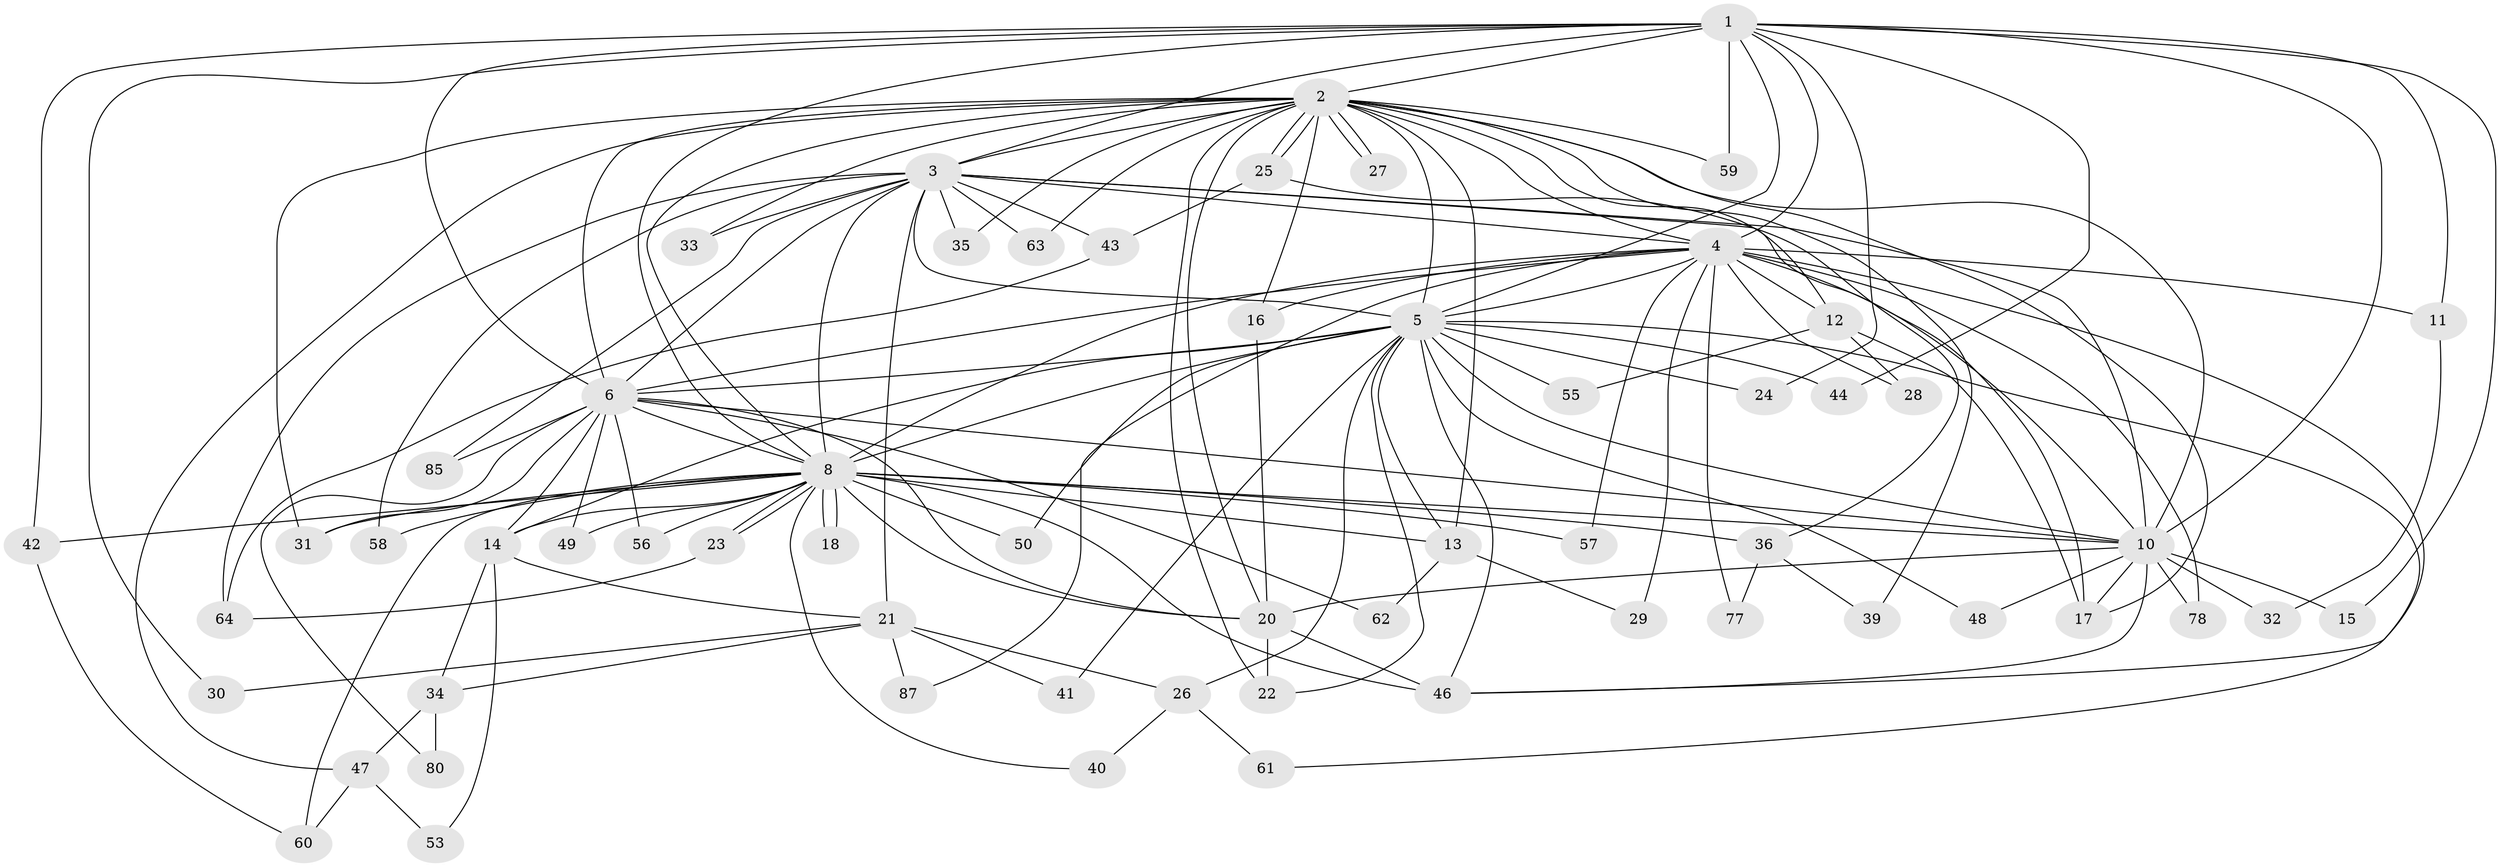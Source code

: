 // original degree distribution, {19: 0.022988505747126436, 23: 0.011494252873563218, 18: 0.022988505747126436, 25: 0.011494252873563218, 15: 0.011494252873563218, 14: 0.011494252873563218, 29: 0.011494252873563218, 11: 0.011494252873563218, 3: 0.13793103448275862, 5: 0.04597701149425287, 6: 0.022988505747126436, 2: 0.5747126436781609, 4: 0.09195402298850575, 7: 0.011494252873563218}
// Generated by graph-tools (version 1.1) at 2025/17/03/04/25 18:17:47]
// undirected, 60 vertices, 146 edges
graph export_dot {
graph [start="1"]
  node [color=gray90,style=filled];
  1;
  2 [super="+7+37+45+81"];
  3;
  4;
  5 [super="+74+75+83+79+72+38+19"];
  6 [super="+9"];
  8;
  10;
  11;
  12;
  13;
  14;
  15;
  16;
  17 [super="+68"];
  18;
  20 [super="+51"];
  21;
  22;
  23;
  24;
  25;
  26;
  27;
  28;
  29;
  30;
  31;
  32;
  33;
  34;
  35;
  36;
  39;
  40;
  41;
  42;
  43;
  44;
  46 [super="+65+52"];
  47;
  48;
  49;
  50;
  53;
  55;
  56;
  57;
  58;
  59;
  60 [super="+70"];
  61;
  62;
  63;
  64 [super="+66"];
  77;
  78;
  80;
  85;
  87;
  1 -- 2 [weight=3];
  1 -- 3;
  1 -- 4;
  1 -- 5 [weight=3];
  1 -- 6 [weight=2];
  1 -- 8;
  1 -- 10;
  1 -- 11;
  1 -- 15;
  1 -- 24;
  1 -- 30;
  1 -- 42;
  1 -- 44;
  1 -- 59;
  2 -- 3 [weight=2];
  2 -- 4 [weight=2];
  2 -- 5 [weight=3];
  2 -- 6 [weight=4];
  2 -- 8 [weight=2];
  2 -- 10 [weight=2];
  2 -- 16;
  2 -- 25;
  2 -- 25;
  2 -- 27;
  2 -- 27;
  2 -- 39;
  2 -- 47;
  2 -- 59;
  2 -- 63;
  2 -- 20 [weight=2];
  2 -- 33;
  2 -- 35;
  2 -- 12;
  2 -- 22;
  2 -- 17;
  2 -- 31;
  2 -- 13 [weight=2];
  3 -- 4;
  3 -- 5;
  3 -- 6 [weight=2];
  3 -- 8;
  3 -- 10;
  3 -- 17;
  3 -- 21;
  3 -- 33;
  3 -- 35;
  3 -- 43;
  3 -- 58;
  3 -- 63;
  3 -- 85;
  3 -- 64;
  4 -- 5;
  4 -- 6 [weight=2];
  4 -- 8;
  4 -- 10;
  4 -- 11;
  4 -- 12;
  4 -- 16;
  4 -- 28;
  4 -- 29;
  4 -- 46;
  4 -- 57;
  4 -- 77;
  4 -- 78;
  4 -- 87;
  5 -- 6 [weight=2];
  5 -- 8 [weight=2];
  5 -- 10 [weight=2];
  5 -- 13;
  5 -- 24;
  5 -- 26;
  5 -- 41;
  5 -- 44;
  5 -- 50;
  5 -- 55;
  5 -- 61;
  5 -- 46;
  5 -- 14;
  5 -- 22;
  5 -- 48;
  6 -- 8 [weight=2];
  6 -- 10 [weight=2];
  6 -- 14;
  6 -- 56;
  6 -- 62;
  6 -- 80;
  6 -- 85;
  6 -- 20;
  6 -- 49;
  6 -- 31;
  8 -- 10;
  8 -- 13;
  8 -- 14;
  8 -- 18;
  8 -- 18;
  8 -- 23;
  8 -- 23;
  8 -- 31;
  8 -- 36;
  8 -- 40;
  8 -- 42;
  8 -- 46 [weight=2];
  8 -- 49;
  8 -- 50;
  8 -- 56;
  8 -- 57;
  8 -- 58;
  8 -- 60;
  8 -- 20;
  10 -- 15;
  10 -- 17;
  10 -- 20 [weight=2];
  10 -- 32;
  10 -- 48;
  10 -- 78;
  10 -- 46;
  11 -- 32;
  12 -- 28;
  12 -- 55;
  12 -- 17;
  13 -- 29;
  13 -- 62;
  14 -- 21;
  14 -- 34;
  14 -- 53;
  16 -- 20;
  20 -- 22;
  20 -- 46;
  21 -- 26;
  21 -- 30;
  21 -- 34;
  21 -- 41;
  21 -- 87;
  23 -- 64;
  25 -- 36;
  25 -- 43;
  26 -- 40;
  26 -- 61;
  34 -- 47;
  34 -- 80;
  36 -- 39;
  36 -- 77;
  42 -- 60;
  43 -- 64;
  47 -- 53;
  47 -- 60;
}

